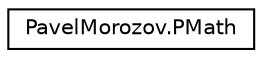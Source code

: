 digraph "Иерархия классов. Графический вид."
{
 // LATEX_PDF_SIZE
  edge [fontname="Helvetica",fontsize="10",labelfontname="Helvetica",labelfontsize="10"];
  node [fontname="Helvetica",fontsize="10",shape=record];
  rankdir="LR";
  Node0 [label="PavelMorozov.PMath",height=0.2,width=0.4,color="black", fillcolor="white", style="filled",URL="$class_pavel_morozov_1_1_p_math.html",tooltip="Клас с математическими действиями"];
}
